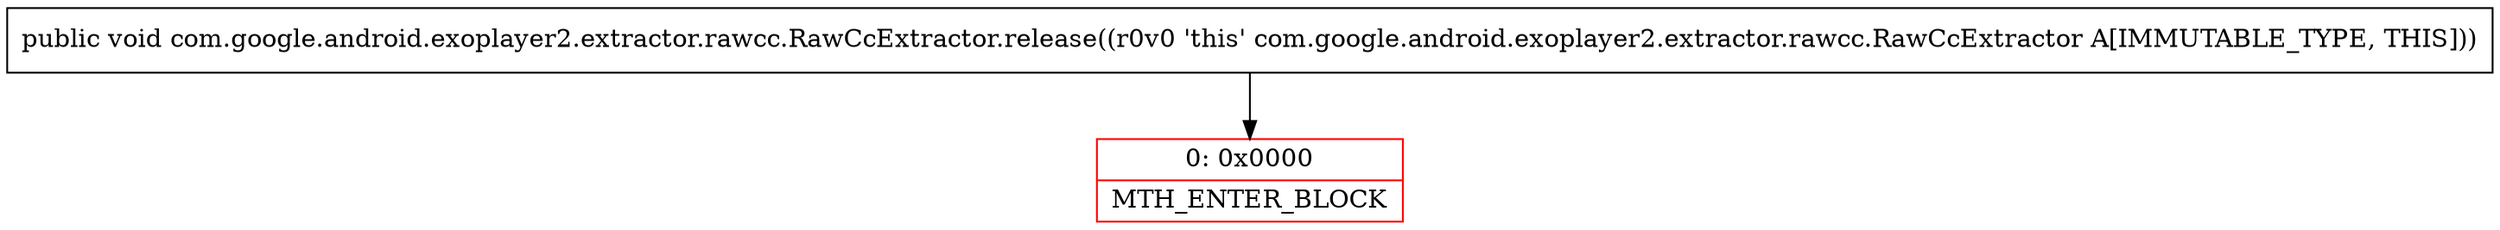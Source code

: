 digraph "CFG forcom.google.android.exoplayer2.extractor.rawcc.RawCcExtractor.release()V" {
subgraph cluster_Region_493514838 {
label = "R(0)";
node [shape=record,color=blue];
}
Node_0 [shape=record,color=red,label="{0\:\ 0x0000|MTH_ENTER_BLOCK\l}"];
MethodNode[shape=record,label="{public void com.google.android.exoplayer2.extractor.rawcc.RawCcExtractor.release((r0v0 'this' com.google.android.exoplayer2.extractor.rawcc.RawCcExtractor A[IMMUTABLE_TYPE, THIS])) }"];
MethodNode -> Node_0;
}

